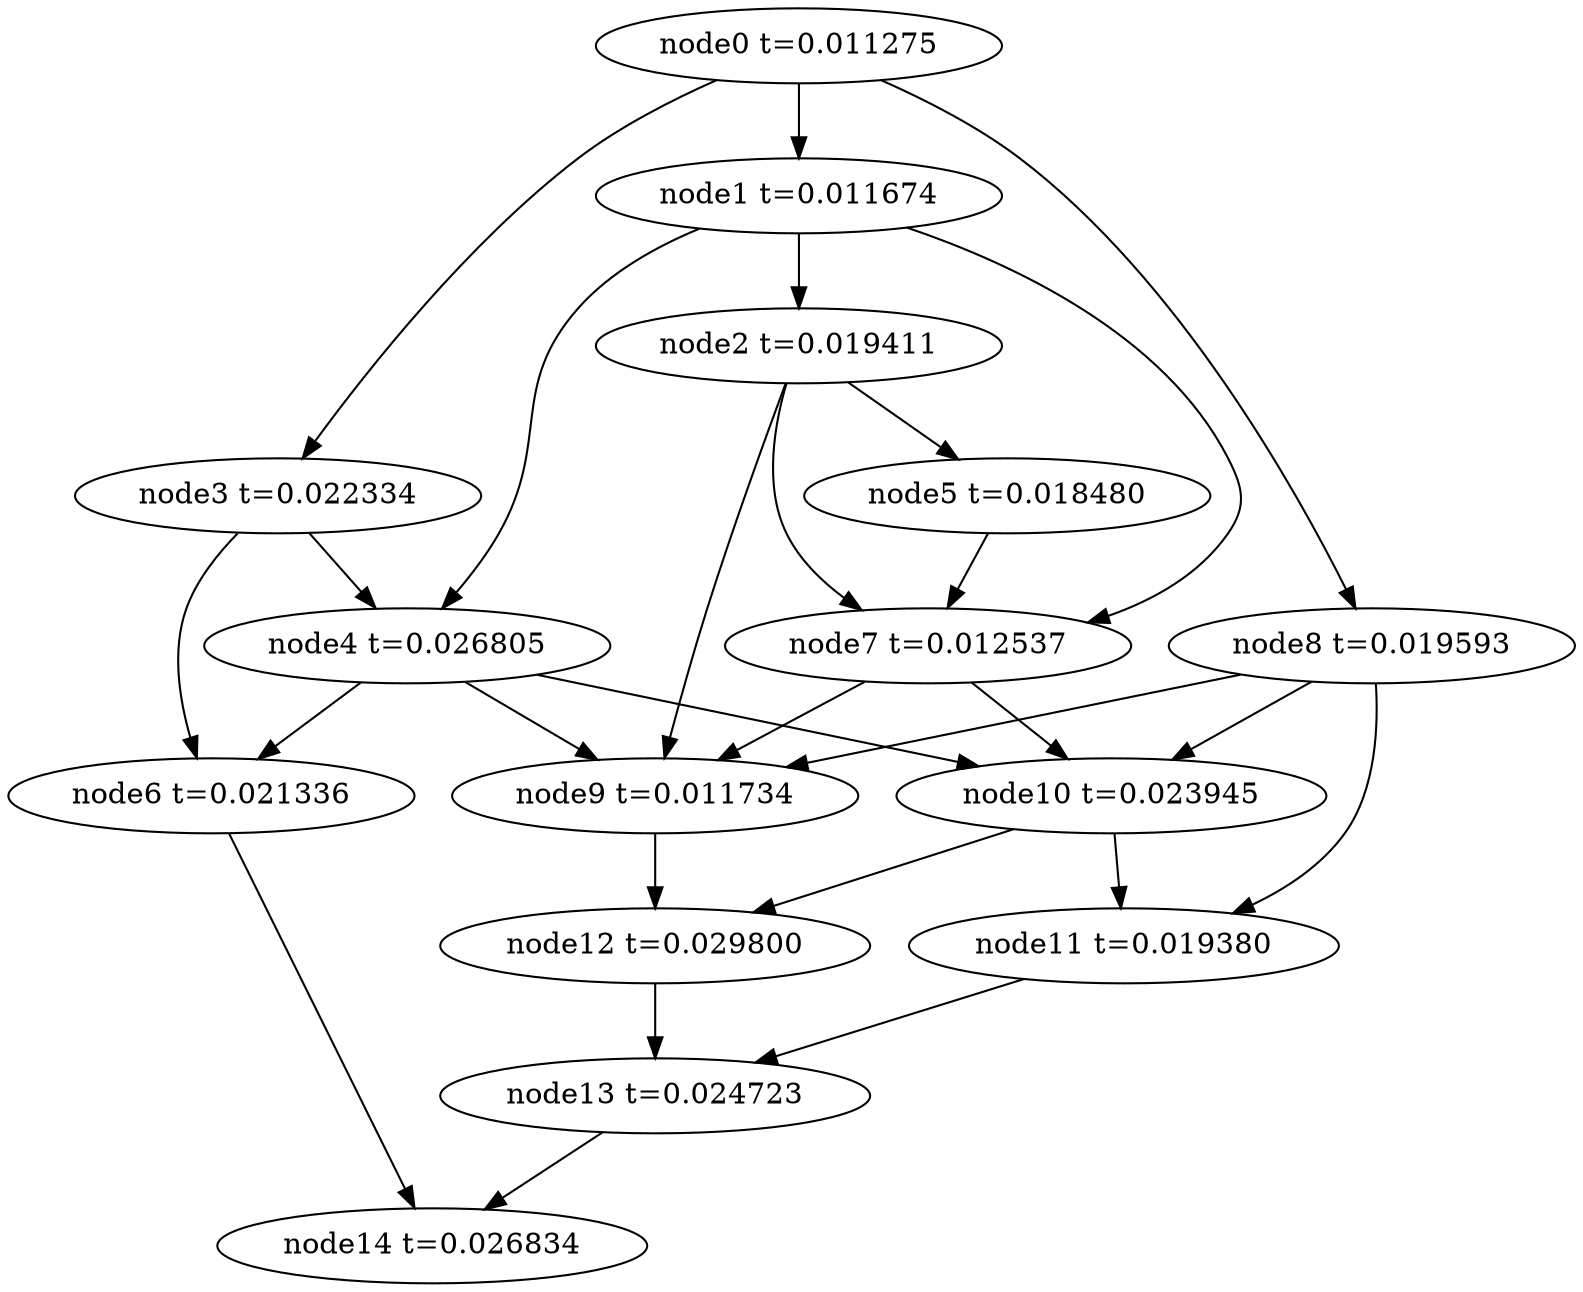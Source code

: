 digraph g{
	node14[label="node14 t=0.026834"]
	node13 -> node14
	node13[label="node13 t=0.024723"];
	node12 -> node13
	node12[label="node12 t=0.029800"];
	node11 -> node13
	node11[label="node11 t=0.019380"];
	node10 -> node12
	node10 -> node11
	node10[label="node10 t=0.023945"];
	node9 -> node12
	node9[label="node9 t=0.011734"];
	node8 -> node11
	node8 -> node10
	node8 -> node9
	node8[label="node8 t=0.019593"];
	node7 -> node10
	node7 -> node9
	node7[label="node7 t=0.012537"];
	node6 -> node14
	node6[label="node6 t=0.021336"];
	node5 -> node7
	node5[label="node5 t=0.018480"];
	node4 -> node10
	node4 -> node9
	node4 -> node6
	node4[label="node4 t=0.026805"];
	node3 -> node6
	node3 -> node4
	node3[label="node3 t=0.022334"];
	node2 -> node9
	node2 -> node7
	node2 -> node5
	node2[label="node2 t=0.019411"];
	node1 -> node7
	node1 -> node4
	node1 -> node2
	node1[label="node1 t=0.011674"];
	node0 -> node8
	node0 -> node3
	node0 -> node1
	node0[label="node0 t=0.011275"];
}
